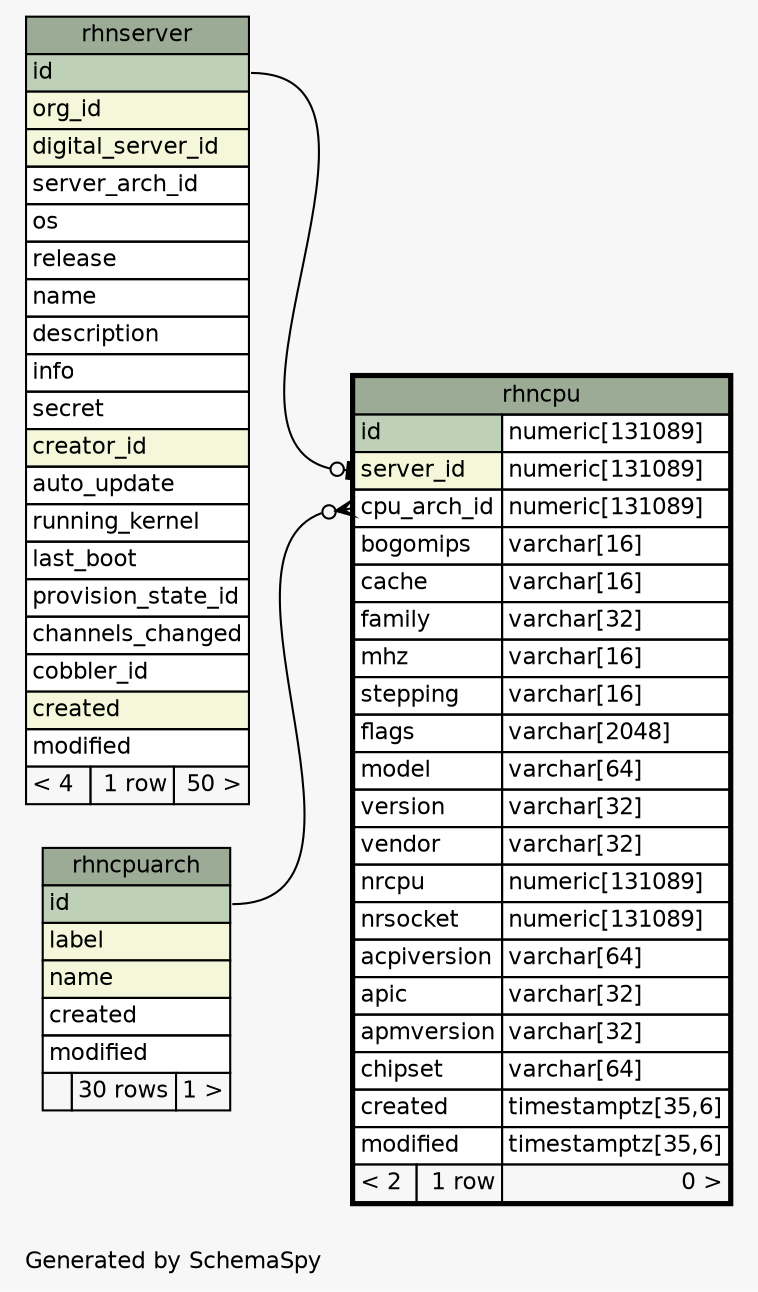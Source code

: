 // dot 2.26.0 on Linux 2.6.32-696.6.3.el6.x86_64
// SchemaSpy rev 590
digraph "oneDegreeRelationshipsDiagram" {
  graph [
    rankdir="RL"
    bgcolor="#f7f7f7"
    label="\nGenerated by SchemaSpy"
    labeljust="l"
    nodesep="0.18"
    ranksep="0.46"
    fontname="Helvetica"
    fontsize="11"
  ];
  node [
    fontname="Helvetica"
    fontsize="11"
    shape="plaintext"
  ];
  edge [
    arrowsize="0.8"
  ];
  "rhncpu":"cpu_arch_id":w -> "rhncpuarch":"id":e [arrowhead=none dir=back arrowtail=crowodot];
  "rhncpu":"server_id":w -> "rhnserver":"id":e [arrowhead=none dir=back arrowtail=teeodot];
  "rhncpu" [
    label=<
    <TABLE BORDER="2" CELLBORDER="1" CELLSPACING="0" BGCOLOR="#ffffff">
      <TR><TD COLSPAN="3" BGCOLOR="#9bab96" ALIGN="CENTER">rhncpu</TD></TR>
      <TR><TD PORT="id" COLSPAN="2" BGCOLOR="#bed1b8" ALIGN="LEFT">id</TD><TD PORT="id.type" ALIGN="LEFT">numeric[131089]</TD></TR>
      <TR><TD PORT="server_id" COLSPAN="2" BGCOLOR="#f4f7da" ALIGN="LEFT">server_id</TD><TD PORT="server_id.type" ALIGN="LEFT">numeric[131089]</TD></TR>
      <TR><TD PORT="cpu_arch_id" COLSPAN="2" ALIGN="LEFT">cpu_arch_id</TD><TD PORT="cpu_arch_id.type" ALIGN="LEFT">numeric[131089]</TD></TR>
      <TR><TD PORT="bogomips" COLSPAN="2" ALIGN="LEFT">bogomips</TD><TD PORT="bogomips.type" ALIGN="LEFT">varchar[16]</TD></TR>
      <TR><TD PORT="cache" COLSPAN="2" ALIGN="LEFT">cache</TD><TD PORT="cache.type" ALIGN="LEFT">varchar[16]</TD></TR>
      <TR><TD PORT="family" COLSPAN="2" ALIGN="LEFT">family</TD><TD PORT="family.type" ALIGN="LEFT">varchar[32]</TD></TR>
      <TR><TD PORT="mhz" COLSPAN="2" ALIGN="LEFT">mhz</TD><TD PORT="mhz.type" ALIGN="LEFT">varchar[16]</TD></TR>
      <TR><TD PORT="stepping" COLSPAN="2" ALIGN="LEFT">stepping</TD><TD PORT="stepping.type" ALIGN="LEFT">varchar[16]</TD></TR>
      <TR><TD PORT="flags" COLSPAN="2" ALIGN="LEFT">flags</TD><TD PORT="flags.type" ALIGN="LEFT">varchar[2048]</TD></TR>
      <TR><TD PORT="model" COLSPAN="2" ALIGN="LEFT">model</TD><TD PORT="model.type" ALIGN="LEFT">varchar[64]</TD></TR>
      <TR><TD PORT="version" COLSPAN="2" ALIGN="LEFT">version</TD><TD PORT="version.type" ALIGN="LEFT">varchar[32]</TD></TR>
      <TR><TD PORT="vendor" COLSPAN="2" ALIGN="LEFT">vendor</TD><TD PORT="vendor.type" ALIGN="LEFT">varchar[32]</TD></TR>
      <TR><TD PORT="nrcpu" COLSPAN="2" ALIGN="LEFT">nrcpu</TD><TD PORT="nrcpu.type" ALIGN="LEFT">numeric[131089]</TD></TR>
      <TR><TD PORT="nrsocket" COLSPAN="2" ALIGN="LEFT">nrsocket</TD><TD PORT="nrsocket.type" ALIGN="LEFT">numeric[131089]</TD></TR>
      <TR><TD PORT="acpiversion" COLSPAN="2" ALIGN="LEFT">acpiversion</TD><TD PORT="acpiversion.type" ALIGN="LEFT">varchar[64]</TD></TR>
      <TR><TD PORT="apic" COLSPAN="2" ALIGN="LEFT">apic</TD><TD PORT="apic.type" ALIGN="LEFT">varchar[32]</TD></TR>
      <TR><TD PORT="apmversion" COLSPAN="2" ALIGN="LEFT">apmversion</TD><TD PORT="apmversion.type" ALIGN="LEFT">varchar[32]</TD></TR>
      <TR><TD PORT="chipset" COLSPAN="2" ALIGN="LEFT">chipset</TD><TD PORT="chipset.type" ALIGN="LEFT">varchar[64]</TD></TR>
      <TR><TD PORT="created" COLSPAN="2" ALIGN="LEFT">created</TD><TD PORT="created.type" ALIGN="LEFT">timestamptz[35,6]</TD></TR>
      <TR><TD PORT="modified" COLSPAN="2" ALIGN="LEFT">modified</TD><TD PORT="modified.type" ALIGN="LEFT">timestamptz[35,6]</TD></TR>
      <TR><TD ALIGN="LEFT" BGCOLOR="#f7f7f7">&lt; 2</TD><TD ALIGN="RIGHT" BGCOLOR="#f7f7f7">1 row</TD><TD ALIGN="RIGHT" BGCOLOR="#f7f7f7">0 &gt;</TD></TR>
    </TABLE>>
    URL="rhncpu.html"
    tooltip="rhncpu"
  ];
  "rhncpuarch" [
    label=<
    <TABLE BORDER="0" CELLBORDER="1" CELLSPACING="0" BGCOLOR="#ffffff">
      <TR><TD COLSPAN="3" BGCOLOR="#9bab96" ALIGN="CENTER">rhncpuarch</TD></TR>
      <TR><TD PORT="id" COLSPAN="3" BGCOLOR="#bed1b8" ALIGN="LEFT">id</TD></TR>
      <TR><TD PORT="label" COLSPAN="3" BGCOLOR="#f4f7da" ALIGN="LEFT">label</TD></TR>
      <TR><TD PORT="name" COLSPAN="3" BGCOLOR="#f4f7da" ALIGN="LEFT">name</TD></TR>
      <TR><TD PORT="created" COLSPAN="3" ALIGN="LEFT">created</TD></TR>
      <TR><TD PORT="modified" COLSPAN="3" ALIGN="LEFT">modified</TD></TR>
      <TR><TD ALIGN="LEFT" BGCOLOR="#f7f7f7">  </TD><TD ALIGN="RIGHT" BGCOLOR="#f7f7f7">30 rows</TD><TD ALIGN="RIGHT" BGCOLOR="#f7f7f7">1 &gt;</TD></TR>
    </TABLE>>
    URL="rhncpuarch.html"
    tooltip="rhncpuarch"
  ];
  "rhnserver" [
    label=<
    <TABLE BORDER="0" CELLBORDER="1" CELLSPACING="0" BGCOLOR="#ffffff">
      <TR><TD COLSPAN="3" BGCOLOR="#9bab96" ALIGN="CENTER">rhnserver</TD></TR>
      <TR><TD PORT="id" COLSPAN="3" BGCOLOR="#bed1b8" ALIGN="LEFT">id</TD></TR>
      <TR><TD PORT="org_id" COLSPAN="3" BGCOLOR="#f4f7da" ALIGN="LEFT">org_id</TD></TR>
      <TR><TD PORT="digital_server_id" COLSPAN="3" BGCOLOR="#f4f7da" ALIGN="LEFT">digital_server_id</TD></TR>
      <TR><TD PORT="server_arch_id" COLSPAN="3" ALIGN="LEFT">server_arch_id</TD></TR>
      <TR><TD PORT="os" COLSPAN="3" ALIGN="LEFT">os</TD></TR>
      <TR><TD PORT="release" COLSPAN="3" ALIGN="LEFT">release</TD></TR>
      <TR><TD PORT="name" COLSPAN="3" ALIGN="LEFT">name</TD></TR>
      <TR><TD PORT="description" COLSPAN="3" ALIGN="LEFT">description</TD></TR>
      <TR><TD PORT="info" COLSPAN="3" ALIGN="LEFT">info</TD></TR>
      <TR><TD PORT="secret" COLSPAN="3" ALIGN="LEFT">secret</TD></TR>
      <TR><TD PORT="creator_id" COLSPAN="3" BGCOLOR="#f4f7da" ALIGN="LEFT">creator_id</TD></TR>
      <TR><TD PORT="auto_update" COLSPAN="3" ALIGN="LEFT">auto_update</TD></TR>
      <TR><TD PORT="running_kernel" COLSPAN="3" ALIGN="LEFT">running_kernel</TD></TR>
      <TR><TD PORT="last_boot" COLSPAN="3" ALIGN="LEFT">last_boot</TD></TR>
      <TR><TD PORT="provision_state_id" COLSPAN="3" ALIGN="LEFT">provision_state_id</TD></TR>
      <TR><TD PORT="channels_changed" COLSPAN="3" ALIGN="LEFT">channels_changed</TD></TR>
      <TR><TD PORT="cobbler_id" COLSPAN="3" ALIGN="LEFT">cobbler_id</TD></TR>
      <TR><TD PORT="created" COLSPAN="3" BGCOLOR="#f4f7da" ALIGN="LEFT">created</TD></TR>
      <TR><TD PORT="modified" COLSPAN="3" ALIGN="LEFT">modified</TD></TR>
      <TR><TD ALIGN="LEFT" BGCOLOR="#f7f7f7">&lt; 4</TD><TD ALIGN="RIGHT" BGCOLOR="#f7f7f7">1 row</TD><TD ALIGN="RIGHT" BGCOLOR="#f7f7f7">50 &gt;</TD></TR>
    </TABLE>>
    URL="rhnserver.html"
    tooltip="rhnserver"
  ];
}
